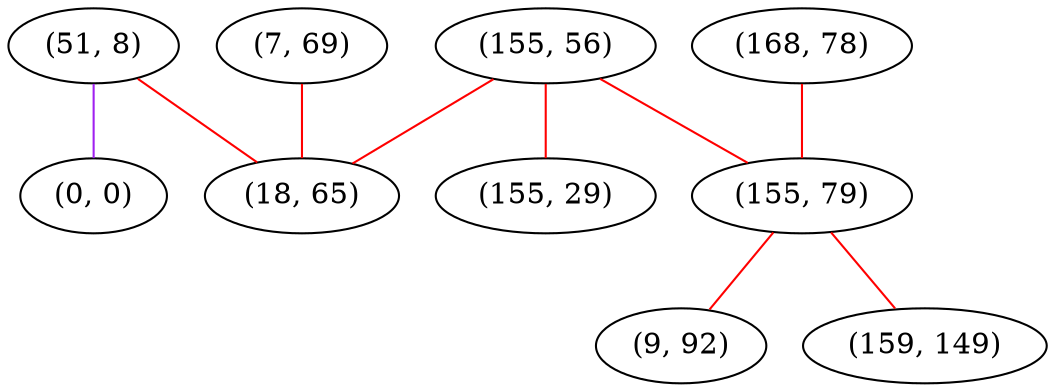 graph "" {
"(51, 8)";
"(168, 78)";
"(0, 0)";
"(155, 56)";
"(155, 79)";
"(9, 92)";
"(7, 69)";
"(159, 149)";
"(18, 65)";
"(155, 29)";
"(51, 8)" -- "(0, 0)"  [color=purple, key=0, weight=4];
"(51, 8)" -- "(18, 65)"  [color=red, key=0, weight=1];
"(168, 78)" -- "(155, 79)"  [color=red, key=0, weight=1];
"(155, 56)" -- "(155, 79)"  [color=red, key=0, weight=1];
"(155, 56)" -- "(18, 65)"  [color=red, key=0, weight=1];
"(155, 56)" -- "(155, 29)"  [color=red, key=0, weight=1];
"(155, 79)" -- "(159, 149)"  [color=red, key=0, weight=1];
"(155, 79)" -- "(9, 92)"  [color=red, key=0, weight=1];
"(7, 69)" -- "(18, 65)"  [color=red, key=0, weight=1];
}
